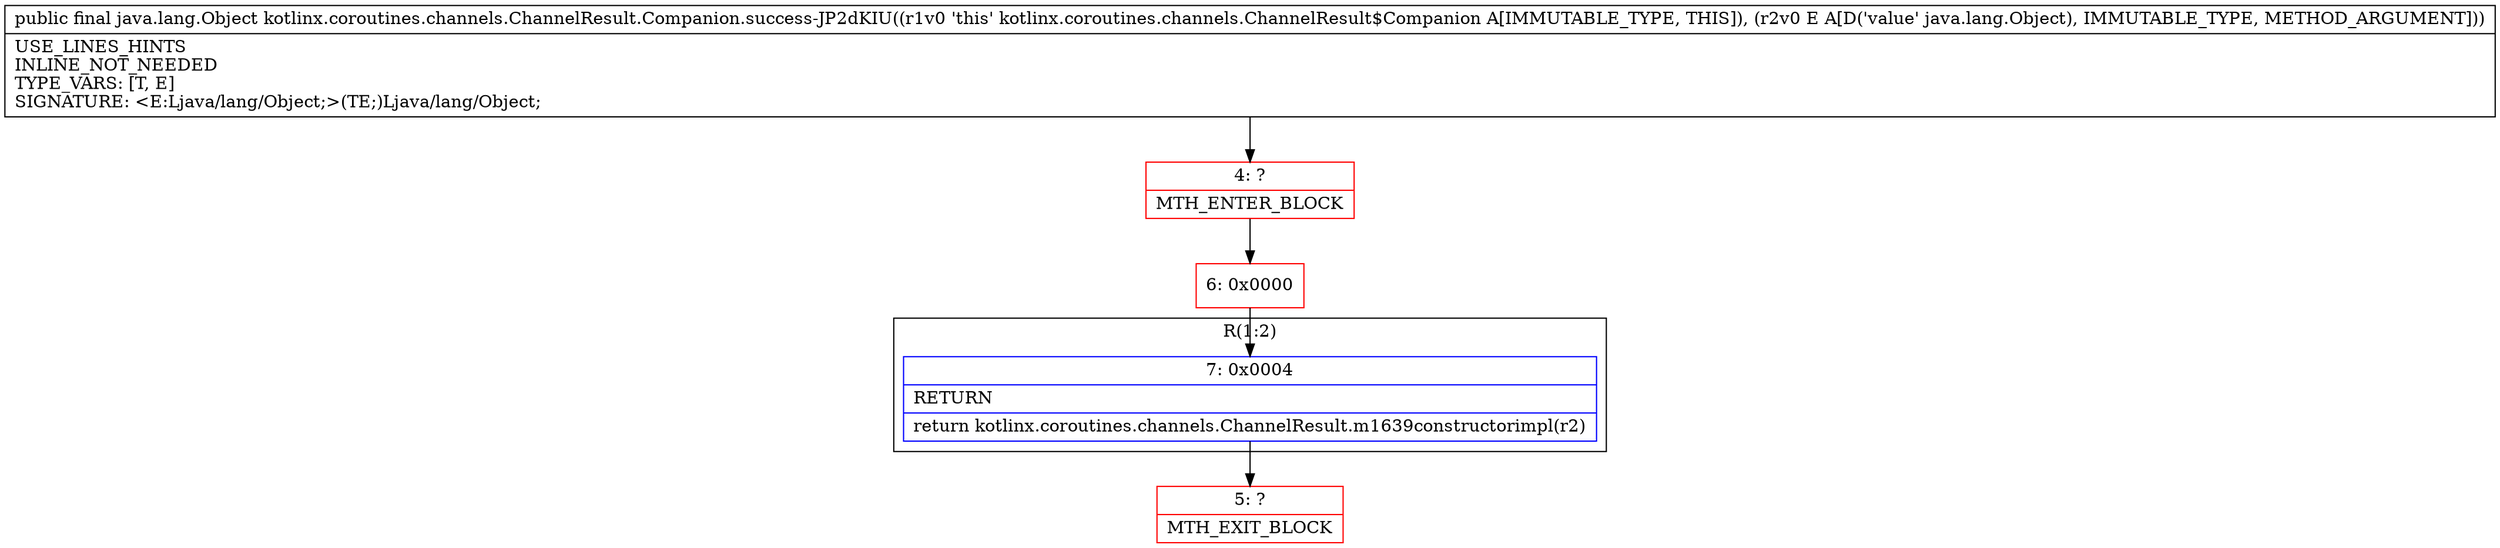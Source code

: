 digraph "CFG forkotlinx.coroutines.channels.ChannelResult.Companion.success\-JP2dKIU(Ljava\/lang\/Object;)Ljava\/lang\/Object;" {
subgraph cluster_Region_163659312 {
label = "R(1:2)";
node [shape=record,color=blue];
Node_7 [shape=record,label="{7\:\ 0x0004|RETURN\l|return kotlinx.coroutines.channels.ChannelResult.m1639constructorimpl(r2)\l}"];
}
Node_4 [shape=record,color=red,label="{4\:\ ?|MTH_ENTER_BLOCK\l}"];
Node_6 [shape=record,color=red,label="{6\:\ 0x0000}"];
Node_5 [shape=record,color=red,label="{5\:\ ?|MTH_EXIT_BLOCK\l}"];
MethodNode[shape=record,label="{public final java.lang.Object kotlinx.coroutines.channels.ChannelResult.Companion.success\-JP2dKIU((r1v0 'this' kotlinx.coroutines.channels.ChannelResult$Companion A[IMMUTABLE_TYPE, THIS]), (r2v0 E A[D('value' java.lang.Object), IMMUTABLE_TYPE, METHOD_ARGUMENT]))  | USE_LINES_HINTS\lINLINE_NOT_NEEDED\lTYPE_VARS: [T, E]\lSIGNATURE: \<E:Ljava\/lang\/Object;\>(TE;)Ljava\/lang\/Object;\l}"];
MethodNode -> Node_4;Node_7 -> Node_5;
Node_4 -> Node_6;
Node_6 -> Node_7;
}

